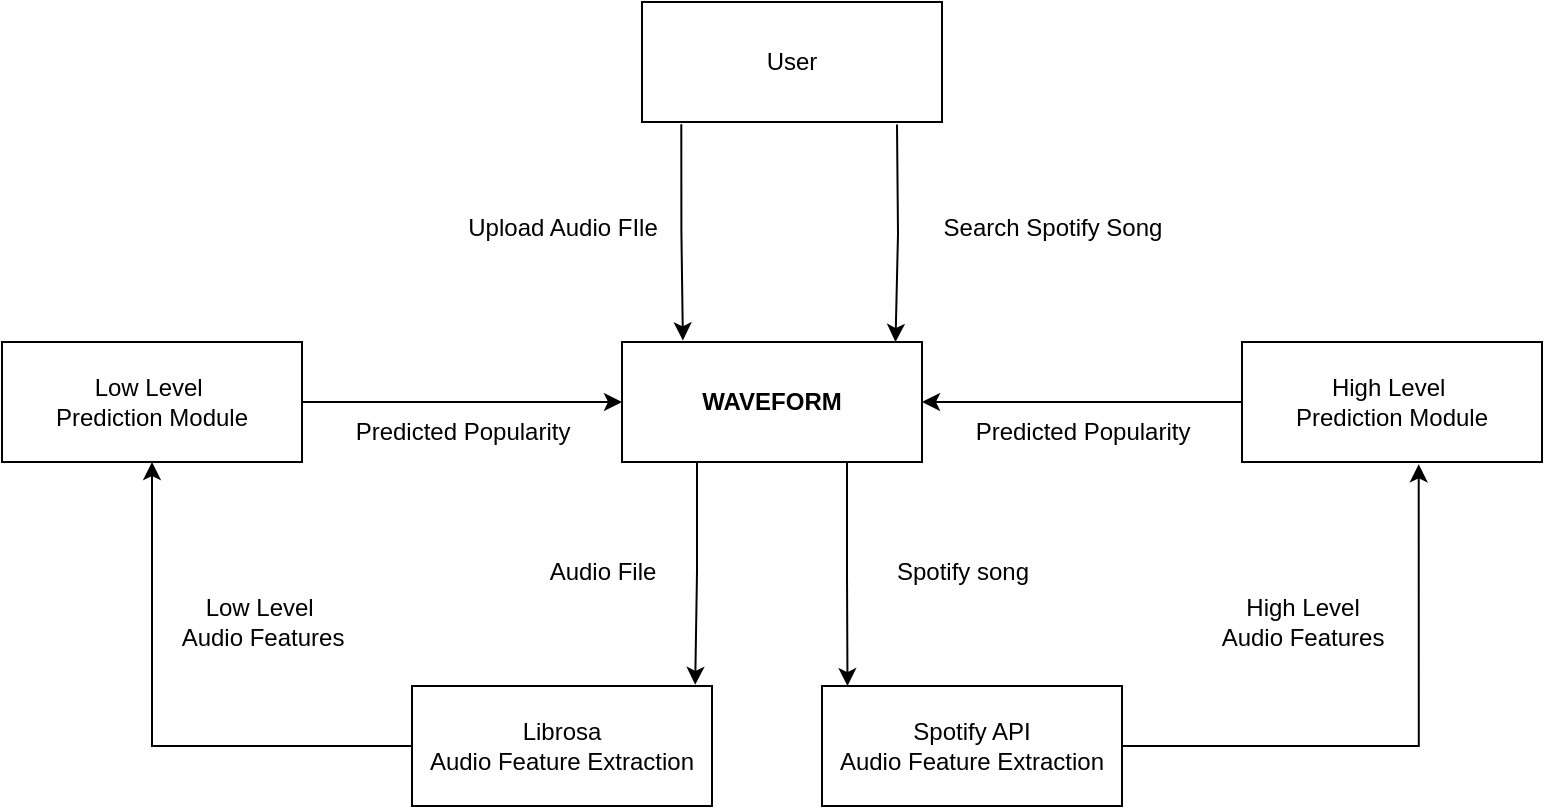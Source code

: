 <mxfile version="24.3.1" type="device">
  <diagram name="Page-1" id="65wfJ2qW50X_RaHLOeaE">
    <mxGraphModel dx="1063" dy="574" grid="1" gridSize="10" guides="1" tooltips="1" connect="1" arrows="1" fold="1" page="1" pageScale="1" pageWidth="850" pageHeight="1100" math="0" shadow="0">
      <root>
        <mxCell id="0" />
        <mxCell id="1" parent="0" />
        <mxCell id="RBKvBs0lhITbEwnWfvG1-32" style="edgeStyle=orthogonalEdgeStyle;rounded=0;orthogonalLoop=1;jettySize=auto;html=1;exitX=0.25;exitY=1;exitDx=0;exitDy=0;entryX=0.944;entryY=-0.01;entryDx=0;entryDy=0;entryPerimeter=0;" parent="1" source="RBKvBs0lhITbEwnWfvG1-1" target="RBKvBs0lhITbEwnWfvG1-19" edge="1">
          <mxGeometry relative="1" as="geometry">
            <mxPoint x="418.231" y="410" as="targetPoint" />
            <Array as="points">
              <mxPoint x="418" y="355" />
              <mxPoint x="417" y="355" />
            </Array>
          </mxGeometry>
        </mxCell>
        <mxCell id="RBKvBs0lhITbEwnWfvG1-33" style="edgeStyle=orthogonalEdgeStyle;rounded=0;orthogonalLoop=1;jettySize=auto;html=1;exitX=0.75;exitY=1;exitDx=0;exitDy=0;entryX=0.085;entryY=0.001;entryDx=0;entryDy=0;entryPerimeter=0;" parent="1" source="RBKvBs0lhITbEwnWfvG1-1" target="RBKvBs0lhITbEwnWfvG1-20" edge="1">
          <mxGeometry relative="1" as="geometry">
            <mxPoint x="493" y="410" as="targetPoint" />
          </mxGeometry>
        </mxCell>
        <mxCell id="RBKvBs0lhITbEwnWfvG1-1" value="&lt;b&gt;WAVEFORM&lt;/b&gt;" style="rounded=0;whiteSpace=wrap;html=1;" parent="1" vertex="1">
          <mxGeometry x="380" y="240" width="150" height="60" as="geometry" />
        </mxCell>
        <mxCell id="RBKvBs0lhITbEwnWfvG1-2" value="User" style="rounded=0;whiteSpace=wrap;html=1;" parent="1" vertex="1">
          <mxGeometry x="390" y="70" width="150" height="60" as="geometry" />
        </mxCell>
        <mxCell id="RBKvBs0lhITbEwnWfvG1-4" style="edgeStyle=orthogonalEdgeStyle;rounded=0;orthogonalLoop=1;jettySize=auto;html=1;exitX=0.131;exitY=1.019;exitDx=0;exitDy=0;entryX=0.203;entryY=-0.013;entryDx=0;entryDy=0;entryPerimeter=0;exitPerimeter=0;" parent="1" source="RBKvBs0lhITbEwnWfvG1-2" target="RBKvBs0lhITbEwnWfvG1-1" edge="1">
          <mxGeometry relative="1" as="geometry" />
        </mxCell>
        <mxCell id="RBKvBs0lhITbEwnWfvG1-5" style="edgeStyle=orthogonalEdgeStyle;rounded=0;orthogonalLoop=1;jettySize=auto;html=1;exitX=0.25;exitY=1;exitDx=0;exitDy=0;entryX=0.845;entryY=-0.02;entryDx=0;entryDy=0;entryPerimeter=0;" parent="1" edge="1">
          <mxGeometry relative="1" as="geometry">
            <mxPoint x="516.75" y="240.0" as="targetPoint" />
            <mxPoint x="517.5" y="131.2" as="sourcePoint" />
          </mxGeometry>
        </mxCell>
        <mxCell id="RBKvBs0lhITbEwnWfvG1-6" value="Upload Audio FIle" style="text;html=1;align=center;verticalAlign=middle;resizable=0;points=[];autosize=1;strokeColor=none;fillColor=none;" parent="1" vertex="1">
          <mxGeometry x="290" y="168" width="120" height="30" as="geometry" />
        </mxCell>
        <mxCell id="RBKvBs0lhITbEwnWfvG1-7" value="Search Spotify Song" style="text;html=1;align=center;verticalAlign=middle;resizable=0;points=[];autosize=1;strokeColor=none;fillColor=none;" parent="1" vertex="1">
          <mxGeometry x="530" y="168" width="130" height="30" as="geometry" />
        </mxCell>
        <mxCell id="RBKvBs0lhITbEwnWfvG1-27" style="edgeStyle=orthogonalEdgeStyle;rounded=0;orthogonalLoop=1;jettySize=auto;html=1;exitX=1;exitY=0.5;exitDx=0;exitDy=0;entryX=0;entryY=0.5;entryDx=0;entryDy=0;" parent="1" source="RBKvBs0lhITbEwnWfvG1-8" target="RBKvBs0lhITbEwnWfvG1-1" edge="1">
          <mxGeometry relative="1" as="geometry" />
        </mxCell>
        <mxCell id="RBKvBs0lhITbEwnWfvG1-8" value="Low Level&amp;nbsp;&lt;div&gt;Prediction Module&lt;/div&gt;" style="rounded=0;whiteSpace=wrap;html=1;" parent="1" vertex="1">
          <mxGeometry x="70" y="240" width="150" height="60" as="geometry" />
        </mxCell>
        <mxCell id="RBKvBs0lhITbEwnWfvG1-28" style="edgeStyle=orthogonalEdgeStyle;rounded=0;orthogonalLoop=1;jettySize=auto;html=1;exitX=0;exitY=0.5;exitDx=0;exitDy=0;entryX=1;entryY=0.5;entryDx=0;entryDy=0;" parent="1" source="RBKvBs0lhITbEwnWfvG1-10" target="RBKvBs0lhITbEwnWfvG1-1" edge="1">
          <mxGeometry relative="1" as="geometry" />
        </mxCell>
        <mxCell id="RBKvBs0lhITbEwnWfvG1-10" value="High Level&amp;nbsp;&lt;div&gt;Prediction Module&lt;/div&gt;" style="rounded=0;whiteSpace=wrap;html=1;" parent="1" vertex="1">
          <mxGeometry x="690" y="240" width="150" height="60" as="geometry" />
        </mxCell>
        <mxCell id="RBKvBs0lhITbEwnWfvG1-14" value="Predicted Popularity" style="text;html=1;align=center;verticalAlign=middle;resizable=0;points=[];autosize=1;strokeColor=none;fillColor=none;" parent="1" vertex="1">
          <mxGeometry x="235" y="270" width="130" height="30" as="geometry" />
        </mxCell>
        <mxCell id="RBKvBs0lhITbEwnWfvG1-18" value="Predicted Popularity" style="text;html=1;align=center;verticalAlign=middle;resizable=0;points=[];autosize=1;strokeColor=none;fillColor=none;" parent="1" vertex="1">
          <mxGeometry x="545" y="270" width="130" height="30" as="geometry" />
        </mxCell>
        <mxCell id="RBKvBs0lhITbEwnWfvG1-37" style="edgeStyle=orthogonalEdgeStyle;rounded=0;orthogonalLoop=1;jettySize=auto;html=1;exitX=0;exitY=0.5;exitDx=0;exitDy=0;entryX=0.5;entryY=1;entryDx=0;entryDy=0;" parent="1" source="RBKvBs0lhITbEwnWfvG1-19" target="RBKvBs0lhITbEwnWfvG1-8" edge="1">
          <mxGeometry relative="1" as="geometry">
            <mxPoint x="130" y="330" as="targetPoint" />
          </mxGeometry>
        </mxCell>
        <mxCell id="RBKvBs0lhITbEwnWfvG1-19" value="&lt;div&gt;Librosa&lt;/div&gt;&lt;div&gt;Audio Feature Extraction&lt;/div&gt;" style="rounded=0;whiteSpace=wrap;html=1;" parent="1" vertex="1">
          <mxGeometry x="275" y="412" width="150" height="60" as="geometry" />
        </mxCell>
        <mxCell id="RBKvBs0lhITbEwnWfvG1-38" style="edgeStyle=orthogonalEdgeStyle;rounded=0;orthogonalLoop=1;jettySize=auto;html=1;exitX=1;exitY=0.5;exitDx=0;exitDy=0;entryX=0.589;entryY=1.019;entryDx=0;entryDy=0;entryPerimeter=0;" parent="1" source="RBKvBs0lhITbEwnWfvG1-20" target="RBKvBs0lhITbEwnWfvG1-10" edge="1">
          <mxGeometry relative="1" as="geometry">
            <mxPoint x="780" y="441.615" as="targetPoint" />
          </mxGeometry>
        </mxCell>
        <mxCell id="RBKvBs0lhITbEwnWfvG1-20" value="&lt;div&gt;Spotify API&lt;/div&gt;&lt;div&gt;Audio&amp;nbsp;&lt;span style=&quot;background-color: initial;&quot;&gt;Feature&lt;/span&gt;&lt;span style=&quot;background-color: initial;&quot;&gt;&amp;nbsp;Extraction&lt;/span&gt;&lt;/div&gt;" style="rounded=0;whiteSpace=wrap;html=1;" parent="1" vertex="1">
          <mxGeometry x="480" y="412" width="150" height="60" as="geometry" />
        </mxCell>
        <mxCell id="RBKvBs0lhITbEwnWfvG1-21" value="Low Level&amp;nbsp;&lt;div&gt;Audio Features&lt;/div&gt;" style="text;html=1;align=center;verticalAlign=middle;resizable=0;points=[];autosize=1;strokeColor=none;fillColor=none;" parent="1" vertex="1">
          <mxGeometry x="150" y="360" width="100" height="40" as="geometry" />
        </mxCell>
        <mxCell id="RBKvBs0lhITbEwnWfvG1-23" style="edgeStyle=orthogonalEdgeStyle;rounded=0;orthogonalLoop=1;jettySize=auto;html=1;exitX=0.5;exitY=1;exitDx=0;exitDy=0;" parent="1" source="RBKvBs0lhITbEwnWfvG1-8" target="RBKvBs0lhITbEwnWfvG1-8" edge="1">
          <mxGeometry relative="1" as="geometry" />
        </mxCell>
        <mxCell id="RBKvBs0lhITbEwnWfvG1-29" value="High Level&lt;div&gt;Audio Features&lt;/div&gt;" style="text;html=1;align=center;verticalAlign=middle;resizable=0;points=[];autosize=1;strokeColor=none;fillColor=none;" parent="1" vertex="1">
          <mxGeometry x="670" y="360" width="100" height="40" as="geometry" />
        </mxCell>
        <mxCell id="RBKvBs0lhITbEwnWfvG1-34" value="Audio File" style="text;html=1;align=center;verticalAlign=middle;resizable=0;points=[];autosize=1;strokeColor=none;fillColor=none;" parent="1" vertex="1">
          <mxGeometry x="330" y="340" width="80" height="30" as="geometry" />
        </mxCell>
        <mxCell id="RBKvBs0lhITbEwnWfvG1-35" value="Spotify song" style="text;html=1;align=center;verticalAlign=middle;resizable=0;points=[];autosize=1;strokeColor=none;fillColor=none;" parent="1" vertex="1">
          <mxGeometry x="505" y="340" width="90" height="30" as="geometry" />
        </mxCell>
      </root>
    </mxGraphModel>
  </diagram>
</mxfile>
